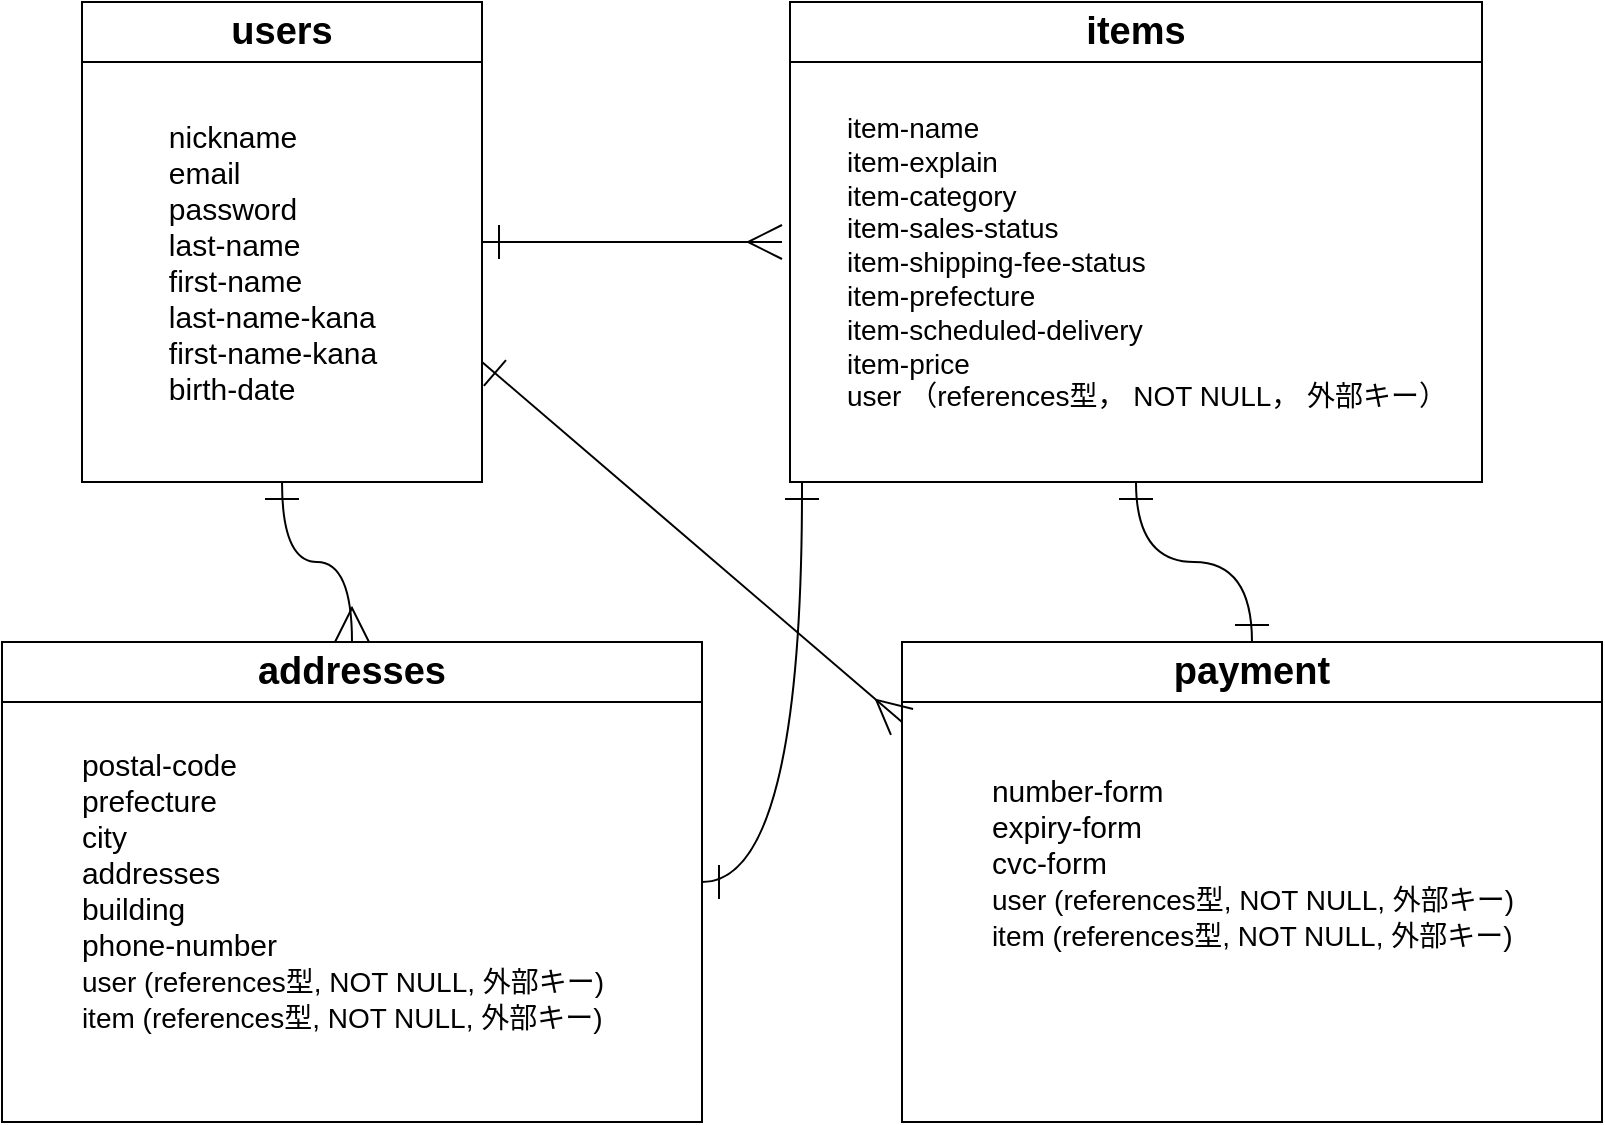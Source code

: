 <mxfile>
    <diagram id="j0_z3DPDCDcb_5yc05Be" name="ページ1">
        <mxGraphModel dx="492" dy="855" grid="1" gridSize="10" guides="1" tooltips="1" connect="1" arrows="1" fold="1" page="1" pageScale="1" pageWidth="827" pageHeight="1169" math="0" shadow="0">
            <root>
                <mxCell id="0"/>
                <mxCell id="1" parent="0"/>
                <mxCell id="33" style="edgeStyle=orthogonalEdgeStyle;html=1;exitX=1;exitY=0.5;exitDx=0;exitDy=0;curved=1;startArrow=ERone;startFill=0;endArrow=ERmany;endFill=0;strokeWidth=1;endSize=15;startSize=15;" parent="1" source="24" edge="1">
                    <mxGeometry relative="1" as="geometry">
                        <mxPoint x="410" y="180" as="targetPoint"/>
                    </mxGeometry>
                </mxCell>
                <mxCell id="38" style="edgeStyle=orthogonalEdgeStyle;curved=1;html=1;entryX=0.5;entryY=0;entryDx=0;entryDy=0;strokeWidth=1;startArrow=ERone;startFill=0;endArrow=ERmany;endFill=0;startSize=15;endSize=15;" parent="1" source="24" target="29" edge="1">
                    <mxGeometry relative="1" as="geometry"/>
                </mxCell>
                <mxCell id="39" style="edgeStyle=none;html=1;exitX=1;exitY=0.75;exitDx=0;exitDy=0;fontSize=14;fontColor=#F0F0F0;endArrow=ERmany;endFill=0;startArrow=ERone;startFill=0;endSize=15;startSize=15;" edge="1" parent="1" source="24">
                    <mxGeometry relative="1" as="geometry">
                        <mxPoint x="470.0" y="420" as="targetPoint"/>
                    </mxGeometry>
                </mxCell>
                <mxCell id="24" value="users" style="swimlane;whiteSpace=wrap;html=1;strokeColor=default;fontFamily=Helvetica;fontSize=19;fontColor=default;startSize=30;fillColor=default;" parent="1" vertex="1">
                    <mxGeometry x="60" y="60" width="200" height="240" as="geometry"/>
                </mxCell>
                <mxCell id="4" value="&lt;div style=&quot;text-align: left;&quot;&gt;&lt;span style=&quot;background-color: initial;&quot;&gt;nickname&lt;/span&gt;&lt;/div&gt;&lt;div style=&quot;text-align: left; font-size: 15px;&quot;&gt;&lt;span style=&quot;background-color: initial; font-size: 15px;&quot;&gt;email&lt;/span&gt;&lt;/div&gt;&lt;div style=&quot;text-align: left; font-size: 15px;&quot;&gt;&lt;span style=&quot;background-color: initial; font-size: 15px;&quot;&gt;password&lt;/span&gt;&lt;/div&gt;&lt;div style=&quot;text-align: left; font-size: 15px;&quot;&gt;&lt;span style=&quot;background-color: initial; font-size: 15px;&quot;&gt;last-name&lt;/span&gt;&lt;/div&gt;&lt;div style=&quot;text-align: left; font-size: 15px;&quot;&gt;first-name&lt;/div&gt;&lt;div style=&quot;text-align: left; font-size: 15px;&quot;&gt;last-name-kana&lt;/div&gt;&lt;div style=&quot;text-align: left; font-size: 15px;&quot;&gt;first-name-kana&lt;/div&gt;&lt;div style=&quot;text-align: left; font-size: 15px;&quot;&gt;birth-date&lt;/div&gt;" style="text;html=1;align=center;verticalAlign=middle;resizable=0;points=[];autosize=1;strokeColor=none;fillColor=none;fontSize=15;" parent="24" vertex="1">
                    <mxGeometry x="30" y="50" width="130" height="160" as="geometry"/>
                </mxCell>
                <mxCell id="34" style="edgeStyle=orthogonalEdgeStyle;html=1;strokeWidth=1;startArrow=ERone;startFill=0;endArrow=ERone;endFill=0;startSize=15;endSize=15;entryX=0.5;entryY=0;entryDx=0;entryDy=0;curved=1;" parent="1" source="25" target="31" edge="1">
                    <mxGeometry relative="1" as="geometry">
                        <mxPoint x="512" y="370" as="targetPoint"/>
                    </mxGeometry>
                </mxCell>
                <mxCell id="25" value="items" style="swimlane;whiteSpace=wrap;html=1;strokeColor=default;fontFamily=Helvetica;fontSize=19;fontColor=default;startSize=30;fillColor=default;" parent="1" vertex="1">
                    <mxGeometry x="414" y="60" width="346" height="240" as="geometry"/>
                </mxCell>
                <mxCell id="26" value="&lt;div style=&quot;text-align: left; font-size: 14px;&quot;&gt;&lt;font style=&quot;font-size: 14px;&quot;&gt;&lt;span style=&quot;background-color: initial;&quot;&gt;item-name&lt;/span&gt;&lt;br&gt;&lt;/font&gt;&lt;/div&gt;&lt;div style=&quot;text-align: left; font-size: 14px;&quot;&gt;&lt;span style=&quot;background-color: initial;&quot;&gt;&lt;font style=&quot;font-size: 14px;&quot;&gt;item-explain&lt;/font&gt;&lt;/span&gt;&lt;/div&gt;&lt;div style=&quot;text-align: left; font-size: 14px;&quot;&gt;&lt;span style=&quot;background-color: initial;&quot;&gt;&lt;font style=&quot;font-size: 14px;&quot;&gt;item-category&lt;/font&gt;&lt;/span&gt;&lt;/div&gt;&lt;div style=&quot;text-align: left; font-size: 14px;&quot;&gt;&lt;span style=&quot;background-color: initial;&quot;&gt;&lt;font style=&quot;font-size: 14px;&quot;&gt;item-sales-status&lt;/font&gt;&lt;/span&gt;&lt;/div&gt;&lt;div style=&quot;text-align: left; font-size: 14px;&quot;&gt;&lt;span style=&quot;background-color: initial;&quot;&gt;&lt;font style=&quot;font-size: 14px;&quot;&gt;item-shipping-fee-status&lt;/font&gt;&lt;/span&gt;&lt;/div&gt;&lt;div style=&quot;text-align: left; font-size: 14px;&quot;&gt;&lt;span style=&quot;background-color: initial;&quot;&gt;&lt;font style=&quot;font-size: 14px;&quot;&gt;item-prefecture&lt;/font&gt;&lt;/span&gt;&lt;/div&gt;&lt;div style=&quot;text-align: left; font-size: 14px;&quot;&gt;&lt;span style=&quot;background-color: initial;&quot;&gt;&lt;font style=&quot;font-size: 14px;&quot;&gt;item-scheduled-delivery&lt;/font&gt;&lt;/span&gt;&lt;/div&gt;&lt;div style=&quot;text-align: left; font-size: 14px;&quot;&gt;&lt;span style=&quot;background-color: initial;&quot;&gt;&lt;font style=&quot;font-size: 14px;&quot;&gt;item-price&lt;/font&gt;&lt;/span&gt;&lt;/div&gt;&lt;div style=&quot;text-align: left; font-size: 14px;&quot;&gt;&lt;font style=&quot;font-size: 14px;&quot;&gt;&lt;span style=&quot;background-color: initial;&quot;&gt;user （references型， N&lt;/span&gt;&lt;span style=&quot;background-color: initial;&quot;&gt;OT NULL， 外部キー）&lt;/span&gt;&lt;/font&gt;&lt;/div&gt;" style="text;html=1;align=center;verticalAlign=middle;resizable=0;points=[];autosize=1;strokeColor=none;fillColor=none;fontSize=15;" parent="25" vertex="1">
                    <mxGeometry x="18" y="50" width="320" height="160" as="geometry"/>
                </mxCell>
                <mxCell id="36" style="edgeStyle=orthogonalEdgeStyle;curved=1;html=1;strokeWidth=1;startArrow=ERone;startFill=0;endArrow=ERone;endFill=0;startSize=15;endSize=15;" parent="1" source="29" edge="1">
                    <mxGeometry relative="1" as="geometry">
                        <mxPoint x="420" y="300" as="targetPoint"/>
                    </mxGeometry>
                </mxCell>
                <mxCell id="29" value="addresses" style="swimlane;whiteSpace=wrap;html=1;strokeColor=default;fontFamily=Helvetica;fontSize=19;fontColor=default;startSize=30;fillColor=default;" parent="1" vertex="1">
                    <mxGeometry x="20" y="380" width="350" height="240" as="geometry"/>
                </mxCell>
                <mxCell id="30" value="&lt;div style=&quot;text-align: left;&quot;&gt;postal-code&lt;/div&gt;&lt;div style=&quot;text-align: left;&quot;&gt;prefecture&lt;/div&gt;&lt;div style=&quot;text-align: left;&quot;&gt;city&lt;/div&gt;&lt;div style=&quot;text-align: left;&quot;&gt;addresses&lt;/div&gt;&lt;div style=&quot;text-align: left;&quot;&gt;building&lt;/div&gt;&lt;div style=&quot;text-align: left;&quot;&gt;phone-number&lt;/div&gt;&lt;div style=&quot;text-align: left;&quot;&gt;&lt;div&gt;&lt;span style=&quot;font-size: 14px; background-color: initial;&quot;&gt;user (references型, NOT NULL, 外部キー)&lt;/span&gt;&lt;br&gt;&lt;/div&gt;&lt;div&gt;&lt;span style=&quot;font-size: 14px;&quot;&gt;item (references型, NOT NULL, 外部キー)&lt;/span&gt;&lt;/div&gt;&lt;/div&gt;" style="text;html=1;align=center;verticalAlign=middle;resizable=0;points=[];autosize=1;strokeColor=none;fillColor=none;fontSize=15;" parent="29" vertex="1">
                    <mxGeometry x="30" y="44" width="280" height="160" as="geometry"/>
                </mxCell>
                <mxCell id="31" value="payment" style="swimlane;whiteSpace=wrap;html=1;strokeColor=default;fontFamily=Helvetica;fontSize=19;fontColor=default;startSize=30;fillColor=default;" parent="1" vertex="1">
                    <mxGeometry x="470" y="380" width="350" height="240" as="geometry"/>
                </mxCell>
                <mxCell id="32" value="&lt;div style=&quot;text-align: left;&quot;&gt;number-form&lt;/div&gt;&lt;div style=&quot;text-align: left;&quot;&gt;expiry-form&lt;/div&gt;&lt;div style=&quot;text-align: left;&quot;&gt;cvc-form&lt;/div&gt;&lt;div style=&quot;text-align: left;&quot;&gt;&lt;span style=&quot;font-size: 14px; background-color: initial;&quot;&gt;user (references型, NOT NULL, 外部キー)&lt;/span&gt;&lt;br&gt;&lt;/div&gt;&lt;div style=&quot;text-align: left;&quot;&gt;&lt;span style=&quot;font-size: 14px;&quot;&gt;item (references型, NOT NULL, 外部キー)&lt;/span&gt;&lt;/div&gt;" style="text;html=1;align=center;verticalAlign=middle;resizable=0;points=[];autosize=1;strokeColor=none;fillColor=none;fontSize=15;" parent="31" vertex="1">
                    <mxGeometry x="35" y="60" width="280" height="100" as="geometry"/>
                </mxCell>
            </root>
        </mxGraphModel>
    </diagram>
</mxfile>